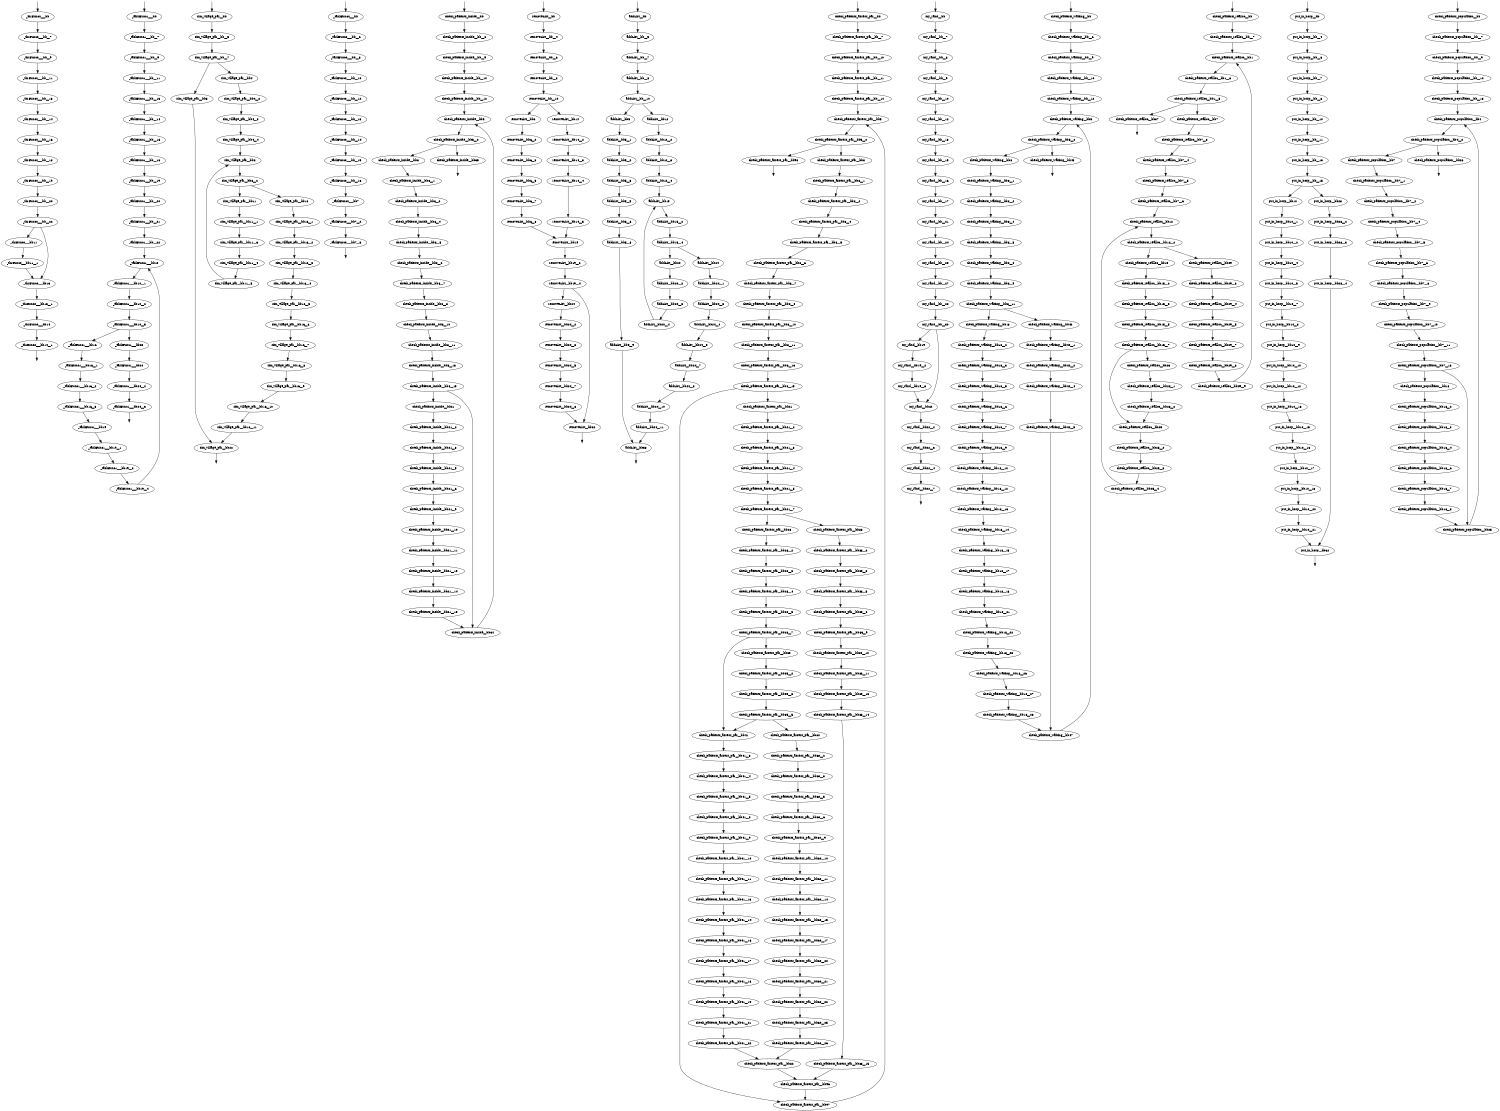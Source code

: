 digraph CFG {
size="10,8"
rankdir="TB"
orientation="portrait"
fontsize=10;
   subgraph "_thrFunc0_" {
   "_thrFunc0_0"[label="_thrFunc0___bb",fontsize=10,width=0.01]
   "_thrFunc0_1"[label="_thrFunc0___bb__7",fontsize=10,width=0.01]
   "_thrFunc0_2"[label="_thrFunc0___bb__9",fontsize=10,width=0.01]
   "_thrFunc0_3"[label="_thrFunc0___bb__11",fontsize=10,width=0.01]
   "_thrFunc0_4"[label="_thrFunc0___bb__13",fontsize=10,width=0.01]
   "_thrFunc0_5"[label="_thrFunc0___bb__14",fontsize=10,width=0.01]
   "_thrFunc0_6"[label="_thrFunc0___bb__16",fontsize=10,width=0.01]
   "_thrFunc0_7"[label="_thrFunc0___bb__18",fontsize=10,width=0.01]
   "_thrFunc0_8"[label="_thrFunc0___bb__19",fontsize=10,width=0.01]
   "_thrFunc0_9"[label="_thrFunc0___bb__20",fontsize=10,width=0.01]
   "_thrFunc0_10"[label="_thrFunc0___bb__22",fontsize=10,width=0.01]
   "_thrFunc0_11"[label="_thrFunc0___bb11",fontsize=10,width=0.01]
   "_thrFunc0_12"[label="_thrFunc0___bb11__1",fontsize=10,width=0.01]
   "_thrFunc0_13"[label="_thrFunc0___bb13",fontsize=10,width=0.01]
   "_thrFunc0_14"[label="_thrFunc0___bb13__1",fontsize=10,width=0.01]
   "_thrFunc0_15"[label="_thrFunc0___bb14",fontsize=10,width=0.01]
   "_thrFunc0_16"[label="_thrFunc0___bb14__1",fontsize=10,width=0.01]
   "_thrFunc0_0" -> "_thrFunc0_1"
   "_thrFunc0_1" -> "_thrFunc0_2"
   "_thrFunc0_2" -> "_thrFunc0_3"
   "_thrFunc0_3" -> "_thrFunc0_4"
   "_thrFunc0_4" -> "_thrFunc0_5"
   "_thrFunc0_5" -> "_thrFunc0_6"
   "_thrFunc0_6" -> "_thrFunc0_7"
   "_thrFunc0_7" -> "_thrFunc0_8"
   "_thrFunc0_8" -> "_thrFunc0_9"
   "_thrFunc0_9" -> "_thrFunc0_10"
   "_thrFunc0_10" -> "_thrFunc0_11"
   "_thrFunc0_10" -> "_thrFunc0_13"
   "_thrFunc0_11" -> "_thrFunc0_12"
   "_thrFunc0_12" -> "_thrFunc0_13"
   "_thrFunc0_13" -> "_thrFunc0_14"
   "_thrFunc0_14" -> "_thrFunc0_15"
   "_thrFunc0_15" -> "_thrFunc0_16"
   "_thrFunc0__entry" [label="",color="white",height="0.01",fontsize=10,width=0.01]
   "_thrFunc0__entry" -> "_thrFunc0_0"
   "_thrFunc0__exit" [label="",color="white",fontsize=10,width=0.01]
   "_thrFunc0_16" -> "_thrFunc0__exit"
}
   subgraph "_taskFunc1_" {
   "_taskFunc1_0"[label="_taskFunc1___bb",fontsize=10,width=0.01]
   "_taskFunc1_1"[label="_taskFunc1___bb__7",fontsize=10,width=0.01]
   "_taskFunc1_2"[label="_taskFunc1___bb__9",fontsize=10,width=0.01]
   "_taskFunc1_3"[label="_taskFunc1___bb__11",fontsize=10,width=0.01]
   "_taskFunc1_4"[label="_taskFunc1___bb__13",fontsize=10,width=0.01]
   "_taskFunc1_5"[label="_taskFunc1___bb__14",fontsize=10,width=0.01]
   "_taskFunc1_6"[label="_taskFunc1___bb__16",fontsize=10,width=0.01]
   "_taskFunc1_7"[label="_taskFunc1___bb__18",fontsize=10,width=0.01]
   "_taskFunc1_8"[label="_taskFunc1___bb__19",fontsize=10,width=0.01]
   "_taskFunc1_9"[label="_taskFunc1___bb__20",fontsize=10,width=0.01]
   "_taskFunc1_10"[label="_taskFunc1___bb__21",fontsize=10,width=0.01]
   "_taskFunc1_11"[label="_taskFunc1___bb__22",fontsize=10,width=0.01]
   "_taskFunc1_12"[label="_taskFunc1___bb10",fontsize=10,width=0.01]
   "_taskFunc1_13"[label="_taskFunc1___bb10__1",fontsize=10,width=0.01]
   "_taskFunc1_14"[label="_taskFunc1___bb10__2",fontsize=10,width=0.01]
   "_taskFunc1_15"[label="_taskFunc1___bb10__5",fontsize=10,width=0.01]
   "_taskFunc1_16"[label="_taskFunc1___bb16",fontsize=10,width=0.01]
   "_taskFunc1_17"[label="_taskFunc1___bb16__1",fontsize=10,width=0.01]
   "_taskFunc1_18"[label="_taskFunc1___bb16__2",fontsize=10,width=0.01]
   "_taskFunc1_19"[label="_taskFunc1___bb16__3",fontsize=10,width=0.01]
   "_taskFunc1_20"[label="_taskFunc1___bb19",fontsize=10,width=0.01]
   "_taskFunc1_21"[label="_taskFunc1___bb19__1",fontsize=10,width=0.01]
   "_taskFunc1_22"[label="_taskFunc1___bb19__3",fontsize=10,width=0.01]
   "_taskFunc1_23"[label="_taskFunc1___bb19__4",fontsize=10,width=0.01]
   "_taskFunc1_24"[label="_taskFunc1___bb23",fontsize=10,width=0.01]
   "_taskFunc1_25"[label="_taskFunc1___bb24",fontsize=10,width=0.01]
   "_taskFunc1_26"[label="_taskFunc1___bb24__2",fontsize=10,width=0.01]
   "_taskFunc1_27"[label="_taskFunc1___bb24__3",fontsize=10,width=0.01]
   "_taskFunc1_0" -> "_taskFunc1_1"
   "_taskFunc1_1" -> "_taskFunc1_2"
   "_taskFunc1_2" -> "_taskFunc1_3"
   "_taskFunc1_3" -> "_taskFunc1_4"
   "_taskFunc1_4" -> "_taskFunc1_5"
   "_taskFunc1_5" -> "_taskFunc1_6"
   "_taskFunc1_6" -> "_taskFunc1_7"
   "_taskFunc1_7" -> "_taskFunc1_8"
   "_taskFunc1_8" -> "_taskFunc1_9"
   "_taskFunc1_9" -> "_taskFunc1_10"
   "_taskFunc1_10" -> "_taskFunc1_11"
   "_taskFunc1_11" -> "_taskFunc1_12"
   "_taskFunc1_12" -> "_taskFunc1_13"
   "_taskFunc1_13" -> "_taskFunc1_14"
   "_taskFunc1_14" -> "_taskFunc1_15"
   "_taskFunc1_15" -> "_taskFunc1_16"
   "_taskFunc1_15" -> "_taskFunc1_24"
   "_taskFunc1_16" -> "_taskFunc1_17"
   "_taskFunc1_17" -> "_taskFunc1_18"
   "_taskFunc1_18" -> "_taskFunc1_19"
   "_taskFunc1_19" -> "_taskFunc1_20"
   "_taskFunc1_20" -> "_taskFunc1_21"
   "_taskFunc1_21" -> "_taskFunc1_22"
   "_taskFunc1_22" -> "_taskFunc1_23"
   "_taskFunc1_23" -> "_taskFunc1_12"
   "_taskFunc1_24" -> "_taskFunc1_25"
   "_taskFunc1_25" -> "_taskFunc1_26"
   "_taskFunc1_26" -> "_taskFunc1_27"
   "_taskFunc1__entry" [label="",color="white",height="0.01",fontsize=10,width=0.01]
   "_taskFunc1__entry" -> "_taskFunc1_0"
   "_taskFunc1__exit" [label="",color="white",fontsize=10,width=0.01]
   "_taskFunc1_27" -> "_taskFunc1__exit"
}
   subgraph "sim_village_par" {
   "sim_village_par0"[label="sim_village_par__bb",fontsize=10,width=0.01]
   "sim_village_par1"[label="sim_village_par__bb__5",fontsize=10,width=0.01]
   "sim_village_par2"[label="sim_village_par__bb__7",fontsize=10,width=0.01]
   "sim_village_par3"[label="sim_village_par__bb3",fontsize=10,width=0.01]
   "sim_village_par4"[label="sim_village_par__bb4",fontsize=10,width=0.01]
   "sim_village_par5"[label="sim_village_par__bb4__2",fontsize=10,width=0.01]
   "sim_village_par6"[label="sim_village_par__bb4__3",fontsize=10,width=0.01]
   "sim_village_par7"[label="sim_village_par__bb4__4",fontsize=10,width=0.01]
   "sim_village_par8"[label="sim_village_par__bb8",fontsize=10,width=0.01]
   "sim_village_par9"[label="sim_village_par__bb8__2",fontsize=10,width=0.01]
   "sim_village_par10"[label="sim_village_par__bb11",fontsize=10,width=0.01]
   "sim_village_par11"[label="sim_village_par__bb11__1",fontsize=10,width=0.01]
   "sim_village_par12"[label="sim_village_par__bb11__3",fontsize=10,width=0.01]
   "sim_village_par13"[label="sim_village_par__bb11__4",fontsize=10,width=0.01]
   "sim_village_par14"[label="sim_village_par__bb11__5",fontsize=10,width=0.01]
   "sim_village_par15"[label="sim_village_par__bb16",fontsize=10,width=0.01]
   "sim_village_par16"[label="sim_village_par__bb16__1",fontsize=10,width=0.01]
   "sim_village_par17"[label="sim_village_par__bb16__2",fontsize=10,width=0.01]
   "sim_village_par18"[label="sim_village_par__bb16__3",fontsize=10,width=0.01]
   "sim_village_par19"[label="sim_village_par__bb16__4",fontsize=10,width=0.01]
   "sim_village_par20"[label="sim_village_par__bb16__5",fontsize=10,width=0.01]
   "sim_village_par21"[label="sim_village_par__bb16__6",fontsize=10,width=0.01]
   "sim_village_par22"[label="sim_village_par__bb16__7",fontsize=10,width=0.01]
   "sim_village_par23"[label="sim_village_par__bb16__8",fontsize=10,width=0.01]
   "sim_village_par24"[label="sim_village_par__bb16__9",fontsize=10,width=0.01]
   "sim_village_par25"[label="sim_village_par__bb16__10",fontsize=10,width=0.01]
   "sim_village_par26"[label="sim_village_par__bb16__11",fontsize=10,width=0.01]
   "sim_village_par27"[label="sim_village_par__bb22",fontsize=10,width=0.01]
   "sim_village_par0" -> "sim_village_par1"
   "sim_village_par1" -> "sim_village_par2"
   "sim_village_par2" -> "sim_village_par3"
   "sim_village_par2" -> "sim_village_par4"
   "sim_village_par3" -> "sim_village_par27"
   "sim_village_par4" -> "sim_village_par5"
   "sim_village_par5" -> "sim_village_par6"
   "sim_village_par6" -> "sim_village_par7"
   "sim_village_par7" -> "sim_village_par8"
   "sim_village_par8" -> "sim_village_par9"
   "sim_village_par9" -> "sim_village_par10"
   "sim_village_par9" -> "sim_village_par15"
   "sim_village_par10" -> "sim_village_par11"
   "sim_village_par11" -> "sim_village_par12"
   "sim_village_par12" -> "sim_village_par13"
   "sim_village_par13" -> "sim_village_par14"
   "sim_village_par14" -> "sim_village_par8"
   "sim_village_par15" -> "sim_village_par16"
   "sim_village_par16" -> "sim_village_par17"
   "sim_village_par17" -> "sim_village_par18"
   "sim_village_par18" -> "sim_village_par19"
   "sim_village_par19" -> "sim_village_par20"
   "sim_village_par20" -> "sim_village_par21"
   "sim_village_par21" -> "sim_village_par22"
   "sim_village_par22" -> "sim_village_par23"
   "sim_village_par23" -> "sim_village_par24"
   "sim_village_par24" -> "sim_village_par25"
   "sim_village_par25" -> "sim_village_par26"
   "sim_village_par26" -> "sim_village_par27"
   "sim_village_par_entry" [label="",color="white",height="0.01",fontsize=10,width=0.01]
   "sim_village_par_entry" -> "sim_village_par0"
   "sim_village_par_exit" [label="",color="white",fontsize=10,width=0.01]
   "sim_village_par27" -> "sim_village_par_exit"
}
   subgraph "_taskFunc0_" {
   "_taskFunc0_0"[label="_taskFunc0___bb",fontsize=10,width=0.01]
   "_taskFunc0_1"[label="_taskFunc0___bb__6",fontsize=10,width=0.01]
   "_taskFunc0_2"[label="_taskFunc0___bb__8",fontsize=10,width=0.01]
   "_taskFunc0_3"[label="_taskFunc0___bb__10",fontsize=10,width=0.01]
   "_taskFunc0_4"[label="_taskFunc0___bb__12",fontsize=10,width=0.01]
   "_taskFunc0_5"[label="_taskFunc0___bb__13",fontsize=10,width=0.01]
   "_taskFunc0_6"[label="_taskFunc0___bb__14",fontsize=10,width=0.01]
   "_taskFunc0_7"[label="_taskFunc0___bb__15",fontsize=10,width=0.01]
   "_taskFunc0_8"[label="_taskFunc0___bb__16",fontsize=10,width=0.01]
   "_taskFunc0_9"[label="_taskFunc0___bb7",fontsize=10,width=0.01]
   "_taskFunc0_10"[label="_taskFunc0___bb7__2",fontsize=10,width=0.01]
   "_taskFunc0_11"[label="_taskFunc0___bb7__3",fontsize=10,width=0.01]
   "_taskFunc0_0" -> "_taskFunc0_1"
   "_taskFunc0_1" -> "_taskFunc0_2"
   "_taskFunc0_2" -> "_taskFunc0_3"
   "_taskFunc0_3" -> "_taskFunc0_4"
   "_taskFunc0_4" -> "_taskFunc0_5"
   "_taskFunc0_5" -> "_taskFunc0_6"
   "_taskFunc0_6" -> "_taskFunc0_7"
   "_taskFunc0_7" -> "_taskFunc0_8"
   "_taskFunc0_8" -> "_taskFunc0_9"
   "_taskFunc0_9" -> "_taskFunc0_10"
   "_taskFunc0_10" -> "_taskFunc0_11"
   "_taskFunc0__entry" [label="",color="white",height="0.01",fontsize=10,width=0.01]
   "_taskFunc0__entry" -> "_taskFunc0_0"
   "_taskFunc0__exit" [label="",color="white",fontsize=10,width=0.01]
   "_taskFunc0_11" -> "_taskFunc0__exit"
}
   
   subgraph "check_patients_inside" {
   "check_patients_inside0"[label="check_patients_inside__bb",fontsize=10,width=0.01]
   "check_patients_inside1"[label="check_patients_inside__bb__6",fontsize=10,width=0.01]
   "check_patients_inside2"[label="check_patients_inside__bb__9",fontsize=10,width=0.01]
   "check_patients_inside3"[label="check_patients_inside__bb__10",fontsize=10,width=0.01]
   "check_patients_inside4"[label="check_patients_inside__bb__12",fontsize=10,width=0.01]
   "check_patients_inside5"[label="check_patients_inside__bb5",fontsize=10,width=0.01]
   "check_patients_inside6"[label="check_patients_inside__bb5__2",fontsize=10,width=0.01]
   "check_patients_inside7"[label="check_patients_inside__bb8",fontsize=10,width=0.01]
   "check_patients_inside8"[label="check_patients_inside__bb8__1",fontsize=10,width=0.01]
   "check_patients_inside9"[label="check_patients_inside__bb8__2",fontsize=10,width=0.01]
   "check_patients_inside10"[label="check_patients_inside__bb8__4",fontsize=10,width=0.01]
   "check_patients_inside11"[label="check_patients_inside__bb8__5",fontsize=10,width=0.01]
   "check_patients_inside12"[label="check_patients_inside__bb8__6",fontsize=10,width=0.01]
   "check_patients_inside13"[label="check_patients_inside__bb8__7",fontsize=10,width=0.01]
   "check_patients_inside14"[label="check_patients_inside__bb8__8",fontsize=10,width=0.01]
   "check_patients_inside15"[label="check_patients_inside__bb8__10",fontsize=10,width=0.01]
   "check_patients_inside16"[label="check_patients_inside__bb8__11",fontsize=10,width=0.01]
   "check_patients_inside17"[label="check_patients_inside__bb8__13",fontsize=10,width=0.01]
   "check_patients_inside18"[label="check_patients_inside__bb8__15",fontsize=10,width=0.01]
   "check_patients_inside19"[label="check_patients_inside__bb21",fontsize=10,width=0.01]
   "check_patients_inside20"[label="check_patients_inside__bb21__2",fontsize=10,width=0.01]
   "check_patients_inside21"[label="check_patients_inside__bb21__3",fontsize=10,width=0.01]
   "check_patients_inside22"[label="check_patients_inside__bb21__5",fontsize=10,width=0.01]
   "check_patients_inside23"[label="check_patients_inside__bb21__6",fontsize=10,width=0.01]
   "check_patients_inside24"[label="check_patients_inside__bb21__9",fontsize=10,width=0.01]
   "check_patients_inside25"[label="check_patients_inside__bb21__10",fontsize=10,width=0.01]
   "check_patients_inside26"[label="check_patients_inside__bb21__11",fontsize=10,width=0.01]
   "check_patients_inside27"[label="check_patients_inside__bb21__13",fontsize=10,width=0.01]
   "check_patients_inside28"[label="check_patients_inside__bb21__14",fontsize=10,width=0.01]
   "check_patients_inside29"[label="check_patients_inside__bb21__15",fontsize=10,width=0.01]
   "check_patients_inside30"[label="check_patients_inside__bb34",fontsize=10,width=0.01]
   "check_patients_inside31"[label="check_patients_inside__bb35",fontsize=10,width=0.01]
   "check_patients_inside0" -> "check_patients_inside1"
   "check_patients_inside1" -> "check_patients_inside2"
   "check_patients_inside2" -> "check_patients_inside3"
   "check_patients_inside3" -> "check_patients_inside4"
   "check_patients_inside4" -> "check_patients_inside5"
   "check_patients_inside5" -> "check_patients_inside6"
   "check_patients_inside6" -> "check_patients_inside7"
   "check_patients_inside6" -> "check_patients_inside31"
   "check_patients_inside7" -> "check_patients_inside8"
   "check_patients_inside8" -> "check_patients_inside9"
   "check_patients_inside9" -> "check_patients_inside10"
   "check_patients_inside10" -> "check_patients_inside11"
   "check_patients_inside11" -> "check_patients_inside12"
   "check_patients_inside12" -> "check_patients_inside13"
   "check_patients_inside13" -> "check_patients_inside14"
   "check_patients_inside14" -> "check_patients_inside15"
   "check_patients_inside15" -> "check_patients_inside16"
   "check_patients_inside16" -> "check_patients_inside17"
   "check_patients_inside17" -> "check_patients_inside18"
   "check_patients_inside18" -> "check_patients_inside19"
   "check_patients_inside18" -> "check_patients_inside30"
   "check_patients_inside19" -> "check_patients_inside20"
   "check_patients_inside20" -> "check_patients_inside21"
   "check_patients_inside21" -> "check_patients_inside22"
   "check_patients_inside22" -> "check_patients_inside23"
   "check_patients_inside23" -> "check_patients_inside24"
   "check_patients_inside24" -> "check_patients_inside25"
   "check_patients_inside25" -> "check_patients_inside26"
   "check_patients_inside26" -> "check_patients_inside27"
   "check_patients_inside27" -> "check_patients_inside28"
   "check_patients_inside28" -> "check_patients_inside29"
   "check_patients_inside29" -> "check_patients_inside30"
   "check_patients_inside30" -> "check_patients_inside5"
   "check_patients_inside_entry" [label="",color="white",height="0.01",fontsize=10,width=0.01]
   "check_patients_inside_entry" -> "check_patients_inside0"
   "check_patients_inside_exit" [label="",color="white",fontsize=10,width=0.01]
   "check_patients_inside31" -> "check_patients_inside_exit"
}
   subgraph "removeList" {
   "removeList0"[label="removeList__bb",fontsize=10,width=0.01]
   "removeList1"[label="removeList__bb__4",fontsize=10,width=0.01]
   "removeList2"[label="removeList__bb__6",fontsize=10,width=0.01]
   "removeList3"[label="removeList__bb__8",fontsize=10,width=0.01]
   "removeList4"[label="removeList__bb__10",fontsize=10,width=0.01]
   "removeList5"[label="removeList__bb6",fontsize=10,width=0.01]
   "removeList6"[label="removeList__bb6__2",fontsize=10,width=0.01]
   "removeList7"[label="removeList__bb6__3",fontsize=10,width=0.01]
   "removeList8"[label="removeList__bb6__5",fontsize=10,width=0.01]
   "removeList9"[label="removeList__bb6__7",fontsize=10,width=0.01]
   "removeList10"[label="removeList__bb6__8",fontsize=10,width=0.01]
   "removeList11"[label="removeList__bb14",fontsize=10,width=0.01]
   "removeList12"[label="removeList__bb14__2",fontsize=10,width=0.01]
   "removeList13"[label="removeList__bb14__3",fontsize=10,width=0.01]
   "removeList14"[label="removeList__bb14__4",fontsize=10,width=0.01]
   "removeList15"[label="removeList__bb14__5",fontsize=10,width=0.01]
   "removeList16"[label="removeList__bb19",fontsize=10,width=0.01]
   "removeList17"[label="removeList__bb19__2",fontsize=10,width=0.01]
   "removeList18"[label="removeList__bb19__4",fontsize=10,width=0.01]
   "removeList19"[label="removeList__bb24",fontsize=10,width=0.01]
   "removeList20"[label="removeList__bb24__2",fontsize=10,width=0.01]
   "removeList21"[label="removeList__bb24__3",fontsize=10,width=0.01]
   "removeList22"[label="removeList__bb24__5",fontsize=10,width=0.01]
   "removeList23"[label="removeList__bb24__7",fontsize=10,width=0.01]
   "removeList24"[label="removeList__bb24__8",fontsize=10,width=0.01]
   "removeList25"[label="removeList__bb32",fontsize=10,width=0.01]
   "removeList0" -> "removeList1"
   "removeList1" -> "removeList2"
   "removeList2" -> "removeList3"
   "removeList3" -> "removeList4"
   "removeList4" -> "removeList5"
   "removeList4" -> "removeList11"
   "removeList5" -> "removeList6"
   "removeList6" -> "removeList7"
   "removeList7" -> "removeList8"
   "removeList8" -> "removeList9"
   "removeList9" -> "removeList10"
   "removeList10" -> "removeList16"
   "removeList11" -> "removeList12"
   "removeList12" -> "removeList13"
   "removeList13" -> "removeList14"
   "removeList14" -> "removeList15"
   "removeList15" -> "removeList16"
   "removeList16" -> "removeList17"
   "removeList17" -> "removeList18"
   "removeList18" -> "removeList19"
   "removeList18" -> "removeList25"
   "removeList19" -> "removeList20"
   "removeList20" -> "removeList21"
   "removeList21" -> "removeList22"
   "removeList22" -> "removeList23"
   "removeList23" -> "removeList24"
   "removeList24" -> "removeList25"
   "removeList_entry" [label="",color="white",height="0.01",fontsize=10,width=0.01]
   "removeList_entry" -> "removeList0"
   "removeList_exit" [label="",color="white",fontsize=10,width=0.01]
   "removeList25" -> "removeList_exit"
}
   subgraph "addList" {
   "addList0"[label="addList__bb",fontsize=10,width=0.01]
   "addList1"[label="addList__bb__5",fontsize=10,width=0.01]
   "addList2"[label="addList__bb__7",fontsize=10,width=0.01]
   "addList3"[label="addList__bb__8",fontsize=10,width=0.01]
   "addList4"[label="addList__bb__10",fontsize=10,width=0.01]
   "addList5"[label="addList__bb5",fontsize=10,width=0.01]
   "addList6"[label="addList__bb5__1",fontsize=10,width=0.01]
   "addList7"[label="addList__bb5__2",fontsize=10,width=0.01]
   "addList8"[label="addList__bb5__3",fontsize=10,width=0.01]
   "addList9"[label="addList__bb5__5",fontsize=10,width=0.01]
   "addList10"[label="addList__bb5__6",fontsize=10,width=0.01]
   "addList11"[label="addList__bb5__8",fontsize=10,width=0.01]
   "addList12"[label="addList__bb5__9",fontsize=10,width=0.01]
   "addList13"[label="addList__bb12",fontsize=10,width=0.01]
   "addList14"[label="addList__bb12__2",fontsize=10,width=0.01]
   "addList15"[label="addList__bb12__3",fontsize=10,width=0.01]
   "addList16"[label="addList__bb12__4",fontsize=10,width=0.01]
   "addList17"[label="addList__bb15",fontsize=10,width=0.01]
   "addList18"[label="addList__bb15__2",fontsize=10,width=0.01]
   "addList19"[label="addList__bb15__4",fontsize=10,width=0.01]
   "addList20"[label="addList__bb20",fontsize=10,width=0.01]
   "addList21"[label="addList__bb20__2",fontsize=10,width=0.01]
   "addList22"[label="addList__bb20__3",fontsize=10,width=0.01]
   "addList23"[label="addList__bb20__4",fontsize=10,width=0.01]
   "addList24"[label="addList__bb24",fontsize=10,width=0.01]
   "addList25"[label="addList__bb24__1",fontsize=10,width=0.01]
   "addList26"[label="addList__bb24__3",fontsize=10,width=0.01]
   "addList27"[label="addList__bb24__4",fontsize=10,width=0.01]
   "addList28"[label="addList__bb24__5",fontsize=10,width=0.01]
   "addList29"[label="addList__bb24__7",fontsize=10,width=0.01]
   "addList30"[label="addList__bb24__8",fontsize=10,width=0.01]
   "addList31"[label="addList__bb24__10",fontsize=10,width=0.01]
   "addList32"[label="addList__bb24__11",fontsize=10,width=0.01]
   "addList33"[label="addList__bb33",fontsize=10,width=0.01]
   "addList0" -> "addList1"
   "addList1" -> "addList2"
   "addList2" -> "addList3"
   "addList3" -> "addList4"
   "addList4" -> "addList5"
   "addList4" -> "addList13"
   "addList5" -> "addList6"
   "addList6" -> "addList7"
   "addList7" -> "addList8"
   "addList8" -> "addList9"
   "addList9" -> "addList10"
   "addList10" -> "addList11"
   "addList11" -> "addList12"
   "addList12" -> "addList33"
   "addList13" -> "addList14"
   "addList14" -> "addList15"
   "addList15" -> "addList16"
   "addList16" -> "addList17"
   "addList17" -> "addList18"
   "addList18" -> "addList19"
   "addList19" -> "addList20"
   "addList19" -> "addList24"
   "addList20" -> "addList21"
   "addList21" -> "addList22"
   "addList22" -> "addList23"
   "addList23" -> "addList17"
   "addList24" -> "addList25"
   "addList25" -> "addList26"
   "addList26" -> "addList27"
   "addList27" -> "addList28"
   "addList28" -> "addList29"
   "addList29" -> "addList30"
   "addList30" -> "addList31"
   "addList31" -> "addList32"
   "addList32" -> "addList33"
   "addList_entry" [label="",color="white",height="0.01",fontsize=10,width=0.01]
   "addList_entry" -> "addList0"
   "addList_exit" [label="",color="white",fontsize=10,width=0.01]
   "addList33" -> "addList_exit"
}
   subgraph "check_patients_assess_par" {
   "check_patients_assess_par0"[label="check_patients_assess_par__bb",fontsize=10,width=0.01]
   "check_patients_assess_par1"[label="check_patients_assess_par__bb__7",fontsize=10,width=0.01]
   "check_patients_assess_par2"[label="check_patients_assess_par__bb__10",fontsize=10,width=0.01]
   "check_patients_assess_par3"[label="check_patients_assess_par__bb__11",fontsize=10,width=0.01]
   "check_patients_assess_par4"[label="check_patients_assess_par__bb__14",fontsize=10,width=0.01]
   "check_patients_assess_par5"[label="check_patients_assess_par__bb5",fontsize=10,width=0.01]
   "check_patients_assess_par6"[label="check_patients_assess_par__bb5__2",fontsize=10,width=0.01]
   "check_patients_assess_par7"[label="check_patients_assess_par__bb8",fontsize=10,width=0.01]
   "check_patients_assess_par8"[label="check_patients_assess_par__bb8__1",fontsize=10,width=0.01]
   "check_patients_assess_par9"[label="check_patients_assess_par__bb8__2",fontsize=10,width=0.01]
   "check_patients_assess_par10"[label="check_patients_assess_par__bb8__4",fontsize=10,width=0.01]
   "check_patients_assess_par11"[label="check_patients_assess_par__bb8__5",fontsize=10,width=0.01]
   "check_patients_assess_par12"[label="check_patients_assess_par__bb8__6",fontsize=10,width=0.01]
   "check_patients_assess_par13"[label="check_patients_assess_par__bb8__7",fontsize=10,width=0.01]
   "check_patients_assess_par14"[label="check_patients_assess_par__bb8__8",fontsize=10,width=0.01]
   "check_patients_assess_par15"[label="check_patients_assess_par__bb8__10",fontsize=10,width=0.01]
   "check_patients_assess_par16"[label="check_patients_assess_par__bb8__11",fontsize=10,width=0.01]
   "check_patients_assess_par17"[label="check_patients_assess_par__bb8__13",fontsize=10,width=0.01]
   "check_patients_assess_par18"[label="check_patients_assess_par__bb8__15",fontsize=10,width=0.01]
   "check_patients_assess_par19"[label="check_patients_assess_par__bb21",fontsize=10,width=0.01]
   "check_patients_assess_par20"[label="check_patients_assess_par__bb21__2",fontsize=10,width=0.01]
   "check_patients_assess_par21"[label="check_patients_assess_par__bb21__3",fontsize=10,width=0.01]
   "check_patients_assess_par22"[label="check_patients_assess_par__bb21__4",fontsize=10,width=0.01]
   "check_patients_assess_par23"[label="check_patients_assess_par__bb21__5",fontsize=10,width=0.01]
   "check_patients_assess_par24"[label="check_patients_assess_par__bb21__7",fontsize=10,width=0.01]
   "check_patients_assess_par25"[label="check_patients_assess_par__bb28",fontsize=10,width=0.01]
   "check_patients_assess_par26"[label="check_patients_assess_par__bb28__2",fontsize=10,width=0.01]
   "check_patients_assess_par27"[label="check_patients_assess_par__bb28__3",fontsize=10,width=0.01]
   "check_patients_assess_par28"[label="check_patients_assess_par__bb28__4",fontsize=10,width=0.01]
   "check_patients_assess_par29"[label="check_patients_assess_par__bb28__5",fontsize=10,width=0.01]
   "check_patients_assess_par30"[label="check_patients_assess_par__bb28__7",fontsize=10,width=0.01]
   "check_patients_assess_par31"[label="check_patients_assess_par__bb35",fontsize=10,width=0.01]
   "check_patients_assess_par32"[label="check_patients_assess_par__bb35__2",fontsize=10,width=0.01]
   "check_patients_assess_par33"[label="check_patients_assess_par__bb35__3",fontsize=10,width=0.01]
   "check_patients_assess_par34"[label="check_patients_assess_par__bb35__5",fontsize=10,width=0.01]
   "check_patients_assess_par35"[label="check_patients_assess_par__bb41",fontsize=10,width=0.01]
   "check_patients_assess_par36"[label="check_patients_assess_par__bb41__3",fontsize=10,width=0.01]
   "check_patients_assess_par37"[label="check_patients_assess_par__bb41__4",fontsize=10,width=0.01]
   "check_patients_assess_par38"[label="check_patients_assess_par__bb41__5",fontsize=10,width=0.01]
   "check_patients_assess_par39"[label="check_patients_assess_par__bb41__8",fontsize=10,width=0.01]
   "check_patients_assess_par40"[label="check_patients_assess_par__bb41__9",fontsize=10,width=0.01]
   "check_patients_assess_par41"[label="check_patients_assess_par__bb41__10",fontsize=10,width=0.01]
   "check_patients_assess_par42"[label="check_patients_assess_par__bb41__11",fontsize=10,width=0.01]
   "check_patients_assess_par43"[label="check_patients_assess_par__bb41__13",fontsize=10,width=0.01]
   "check_patients_assess_par44"[label="check_patients_assess_par__bb41__14",fontsize=10,width=0.01]
   "check_patients_assess_par45"[label="check_patients_assess_par__bb41__16",fontsize=10,width=0.01]
   "check_patients_assess_par46"[label="check_patients_assess_par__bb41__17",fontsize=10,width=0.01]
   "check_patients_assess_par47"[label="check_patients_assess_par__bb41__18",fontsize=10,width=0.01]
   "check_patients_assess_par48"[label="check_patients_assess_par__bb41__19",fontsize=10,width=0.01]
   "check_patients_assess_par49"[label="check_patients_assess_par__bb41__21",fontsize=10,width=0.01]
   "check_patients_assess_par50"[label="check_patients_assess_par__bb41__22",fontsize=10,width=0.01]
   "check_patients_assess_par51"[label="check_patients_assess_par__bb60",fontsize=10,width=0.01]
   "check_patients_assess_par52"[label="check_patients_assess_par__bb60__2",fontsize=10,width=0.01]
   "check_patients_assess_par53"[label="check_patients_assess_par__bb60__3",fontsize=10,width=0.01]
   "check_patients_assess_par54"[label="check_patients_assess_par__bb60__5",fontsize=10,width=0.01]
   "check_patients_assess_par55"[label="check_patients_assess_par__bb60__6",fontsize=10,width=0.01]
   "check_patients_assess_par56"[label="check_patients_assess_par__bb60__9",fontsize=10,width=0.01]
   "check_patients_assess_par57"[label="check_patients_assess_par__bb60__10",fontsize=10,width=0.01]
   "check_patients_assess_par58"[label="check_patients_assess_par__bb60__11",fontsize=10,width=0.01]
   "check_patients_assess_par59"[label="check_patients_assess_par__bb60__14",fontsize=10,width=0.01]
   "check_patients_assess_par60"[label="check_patients_assess_par__bb60__15",fontsize=10,width=0.01]
   "check_patients_assess_par61"[label="check_patients_assess_par__bb60__17",fontsize=10,width=0.01]
   "check_patients_assess_par62"[label="check_patients_assess_par__bb60__20",fontsize=10,width=0.01]
   "check_patients_assess_par63"[label="check_patients_assess_par__bb60__21",fontsize=10,width=0.01]
   "check_patients_assess_par64"[label="check_patients_assess_par__bb60__22",fontsize=10,width=0.01]
   "check_patients_assess_par65"[label="check_patients_assess_par__bb60__25",fontsize=10,width=0.01]
   "check_patients_assess_par66"[label="check_patients_assess_par__bb60__26",fontsize=10,width=0.01]
   "check_patients_assess_par67"[label="check_patients_assess_par__bb82",fontsize=10,width=0.01]
   "check_patients_assess_par68"[label="check_patients_assess_par__bb83",fontsize=10,width=0.01]
   "check_patients_assess_par69"[label="check_patients_assess_par__bb83__2",fontsize=10,width=0.01]
   "check_patients_assess_par70"[label="check_patients_assess_par__bb83__3",fontsize=10,width=0.01]
   "check_patients_assess_par71"[label="check_patients_assess_par__bb83__5",fontsize=10,width=0.01]
   "check_patients_assess_par72"[label="check_patients_assess_par__bb83__6",fontsize=10,width=0.01]
   "check_patients_assess_par73"[label="check_patients_assess_par__bb83__9",fontsize=10,width=0.01]
   "check_patients_assess_par74"[label="check_patients_assess_par__bb83__10",fontsize=10,width=0.01]
   "check_patients_assess_par75"[label="check_patients_assess_par__bb83__11",fontsize=10,width=0.01]
   "check_patients_assess_par76"[label="check_patients_assess_par__bb83__13",fontsize=10,width=0.01]
   "check_patients_assess_par77"[label="check_patients_assess_par__bb83__14",fontsize=10,width=0.01]
   "check_patients_assess_par78"[label="check_patients_assess_par__bb83__15",fontsize=10,width=0.01]
   "check_patients_assess_par79"[label="check_patients_assess_par__bb96",fontsize=10,width=0.01]
   "check_patients_assess_par80"[label="check_patients_assess_par__bb97",fontsize=10,width=0.01]
   "check_patients_assess_par81"[label="check_patients_assess_par__bb98",fontsize=10,width=0.01]
   "check_patients_assess_par0" -> "check_patients_assess_par1"
   "check_patients_assess_par1" -> "check_patients_assess_par2"
   "check_patients_assess_par2" -> "check_patients_assess_par3"
   "check_patients_assess_par3" -> "check_patients_assess_par4"
   "check_patients_assess_par4" -> "check_patients_assess_par5"
   "check_patients_assess_par5" -> "check_patients_assess_par6"
   "check_patients_assess_par6" -> "check_patients_assess_par7"
   "check_patients_assess_par6" -> "check_patients_assess_par81"
   "check_patients_assess_par7" -> "check_patients_assess_par8"
   "check_patients_assess_par8" -> "check_patients_assess_par9"
   "check_patients_assess_par9" -> "check_patients_assess_par10"
   "check_patients_assess_par10" -> "check_patients_assess_par11"
   "check_patients_assess_par11" -> "check_patients_assess_par12"
   "check_patients_assess_par12" -> "check_patients_assess_par13"
   "check_patients_assess_par13" -> "check_patients_assess_par14"
   "check_patients_assess_par14" -> "check_patients_assess_par15"
   "check_patients_assess_par15" -> "check_patients_assess_par16"
   "check_patients_assess_par16" -> "check_patients_assess_par17"
   "check_patients_assess_par17" -> "check_patients_assess_par18"
   "check_patients_assess_par18" -> "check_patients_assess_par19"
   "check_patients_assess_par18" -> "check_patients_assess_par80"
   "check_patients_assess_par19" -> "check_patients_assess_par20"
   "check_patients_assess_par20" -> "check_patients_assess_par21"
   "check_patients_assess_par21" -> "check_patients_assess_par22"
   "check_patients_assess_par22" -> "check_patients_assess_par23"
   "check_patients_assess_par23" -> "check_patients_assess_par24"
   "check_patients_assess_par24" -> "check_patients_assess_par25"
   "check_patients_assess_par24" -> "check_patients_assess_par68"
   "check_patients_assess_par25" -> "check_patients_assess_par26"
   "check_patients_assess_par26" -> "check_patients_assess_par27"
   "check_patients_assess_par27" -> "check_patients_assess_par28"
   "check_patients_assess_par28" -> "check_patients_assess_par29"
   "check_patients_assess_par29" -> "check_patients_assess_par30"
   "check_patients_assess_par30" -> "check_patients_assess_par35"
   "check_patients_assess_par30" -> "check_patients_assess_par31"
   "check_patients_assess_par31" -> "check_patients_assess_par32"
   "check_patients_assess_par32" -> "check_patients_assess_par33"
   "check_patients_assess_par33" -> "check_patients_assess_par34"
   "check_patients_assess_par34" -> "check_patients_assess_par35"
   "check_patients_assess_par34" -> "check_patients_assess_par51"
   "check_patients_assess_par35" -> "check_patients_assess_par36"
   "check_patients_assess_par36" -> "check_patients_assess_par37"
   "check_patients_assess_par37" -> "check_patients_assess_par38"
   "check_patients_assess_par38" -> "check_patients_assess_par39"
   "check_patients_assess_par39" -> "check_patients_assess_par40"
   "check_patients_assess_par40" -> "check_patients_assess_par41"
   "check_patients_assess_par41" -> "check_patients_assess_par42"
   "check_patients_assess_par42" -> "check_patients_assess_par43"
   "check_patients_assess_par43" -> "check_patients_assess_par44"
   "check_patients_assess_par44" -> "check_patients_assess_par45"
   "check_patients_assess_par45" -> "check_patients_assess_par46"
   "check_patients_assess_par46" -> "check_patients_assess_par47"
   "check_patients_assess_par47" -> "check_patients_assess_par48"
   "check_patients_assess_par48" -> "check_patients_assess_par49"
   "check_patients_assess_par49" -> "check_patients_assess_par50"
   "check_patients_assess_par50" -> "check_patients_assess_par67"
   "check_patients_assess_par51" -> "check_patients_assess_par52"
   "check_patients_assess_par52" -> "check_patients_assess_par53"
   "check_patients_assess_par53" -> "check_patients_assess_par54"
   "check_patients_assess_par54" -> "check_patients_assess_par55"
   "check_patients_assess_par55" -> "check_patients_assess_par56"
   "check_patients_assess_par56" -> "check_patients_assess_par57"
   "check_patients_assess_par57" -> "check_patients_assess_par58"
   "check_patients_assess_par58" -> "check_patients_assess_par59"
   "check_patients_assess_par59" -> "check_patients_assess_par60"
   "check_patients_assess_par60" -> "check_patients_assess_par61"
   "check_patients_assess_par61" -> "check_patients_assess_par62"
   "check_patients_assess_par62" -> "check_patients_assess_par63"
   "check_patients_assess_par63" -> "check_patients_assess_par64"
   "check_patients_assess_par64" -> "check_patients_assess_par65"
   "check_patients_assess_par65" -> "check_patients_assess_par66"
   "check_patients_assess_par66" -> "check_patients_assess_par67"
   "check_patients_assess_par67" -> "check_patients_assess_par79"
   "check_patients_assess_par68" -> "check_patients_assess_par69"
   "check_patients_assess_par69" -> "check_patients_assess_par70"
   "check_patients_assess_par70" -> "check_patients_assess_par71"
   "check_patients_assess_par71" -> "check_patients_assess_par72"
   "check_patients_assess_par72" -> "check_patients_assess_par73"
   "check_patients_assess_par73" -> "check_patients_assess_par74"
   "check_patients_assess_par74" -> "check_patients_assess_par75"
   "check_patients_assess_par75" -> "check_patients_assess_par76"
   "check_patients_assess_par76" -> "check_patients_assess_par77"
   "check_patients_assess_par77" -> "check_patients_assess_par78"
   "check_patients_assess_par78" -> "check_patients_assess_par79"
   "check_patients_assess_par79" -> "check_patients_assess_par80"
   "check_patients_assess_par80" -> "check_patients_assess_par5"
   "check_patients_assess_par_entry" [label="",color="white",height="0.01",fontsize=10,width=0.01]
   "check_patients_assess_par_entry" -> "check_patients_assess_par0"
   "check_patients_assess_par_exit" [label="",color="white",fontsize=10,width=0.01]
   "check_patients_assess_par81" -> "check_patients_assess_par_exit"
}
   subgraph "my_rand" {
   "my_rand0"[label="my_rand__bb",fontsize=10,width=0.01]
   "my_rand1"[label="my_rand__bb__7",fontsize=10,width=0.01]
   "my_rand2"[label="my_rand__bb__8",fontsize=10,width=0.01]
   "my_rand3"[label="my_rand__bb__9",fontsize=10,width=0.01]
   "my_rand4"[label="my_rand__bb__10",fontsize=10,width=0.01]
   "my_rand5"[label="my_rand__bb__12",fontsize=10,width=0.01]
   "my_rand6"[label="my_rand__bb__13",fontsize=10,width=0.01]
   "my_rand7"[label="my_rand__bb__15",fontsize=10,width=0.01]
   "my_rand8"[label="my_rand__bb__16",fontsize=10,width=0.01]
   "my_rand9"[label="my_rand__bb__17",fontsize=10,width=0.01]
   "my_rand10"[label="my_rand__bb__21",fontsize=10,width=0.01]
   "my_rand11"[label="my_rand__bb__24",fontsize=10,width=0.01]
   "my_rand12"[label="my_rand__bb__25",fontsize=10,width=0.01]
   "my_rand13"[label="my_rand__bb__27",fontsize=10,width=0.01]
   "my_rand14"[label="my_rand__bb__28",fontsize=10,width=0.01]
   "my_rand15"[label="my_rand__bb__30",fontsize=10,width=0.01]
   "my_rand16"[label="my_rand__bb19",fontsize=10,width=0.01]
   "my_rand17"[label="my_rand__bb19__2",fontsize=10,width=0.01]
   "my_rand18"[label="my_rand__bb19__3",fontsize=10,width=0.01]
   "my_rand19"[label="my_rand__bb22",fontsize=10,width=0.01]
   "my_rand20"[label="my_rand__bb22__2",fontsize=10,width=0.01]
   "my_rand21"[label="my_rand__bb22__3",fontsize=10,width=0.01]
   "my_rand22"[label="my_rand__bb22__4",fontsize=10,width=0.01]
   "my_rand23"[label="my_rand__bb22__7",fontsize=10,width=0.01]
   "my_rand0" -> "my_rand1"
   "my_rand1" -> "my_rand2"
   "my_rand2" -> "my_rand3"
   "my_rand3" -> "my_rand4"
   "my_rand4" -> "my_rand5"
   "my_rand5" -> "my_rand6"
   "my_rand6" -> "my_rand7"
   "my_rand7" -> "my_rand8"
   "my_rand8" -> "my_rand9"
   "my_rand9" -> "my_rand10"
   "my_rand10" -> "my_rand11"
   "my_rand11" -> "my_rand12"
   "my_rand12" -> "my_rand13"
   "my_rand13" -> "my_rand14"
   "my_rand14" -> "my_rand15"
   "my_rand15" -> "my_rand16"
   "my_rand15" -> "my_rand19"
   "my_rand16" -> "my_rand17"
   "my_rand17" -> "my_rand18"
   "my_rand18" -> "my_rand19"
   "my_rand19" -> "my_rand20"
   "my_rand20" -> "my_rand21"
   "my_rand21" -> "my_rand22"
   "my_rand22" -> "my_rand23"
   "my_rand_entry" [label="",color="white",height="0.01",fontsize=10,width=0.01]
   "my_rand_entry" -> "my_rand0"
   "my_rand_exit" [label="",color="white",fontsize=10,width=0.01]
   "my_rand23" -> "my_rand_exit"
}
   subgraph "check_patients_waiting" {
   "check_patients_waiting0"[label="check_patients_waiting__bb",fontsize=10,width=0.01]
   "check_patients_waiting1"[label="check_patients_waiting__bb__6",fontsize=10,width=0.01]
   "check_patients_waiting2"[label="check_patients_waiting__bb__9",fontsize=10,width=0.01]
   "check_patients_waiting3"[label="check_patients_waiting__bb__10",fontsize=10,width=0.01]
   "check_patients_waiting4"[label="check_patients_waiting__bb__12",fontsize=10,width=0.01]
   "check_patients_waiting5"[label="check_patients_waiting__bb5",fontsize=10,width=0.01]
   "check_patients_waiting6"[label="check_patients_waiting__bb5__2",fontsize=10,width=0.01]
   "check_patients_waiting7"[label="check_patients_waiting__bb8",fontsize=10,width=0.01]
   "check_patients_waiting8"[label="check_patients_waiting__bb8__1",fontsize=10,width=0.01]
   "check_patients_waiting9"[label="check_patients_waiting__bb8__2",fontsize=10,width=0.01]
   "check_patients_waiting10"[label="check_patients_waiting__bb8__4",fontsize=10,width=0.01]
   "check_patients_waiting11"[label="check_patients_waiting__bb8__5",fontsize=10,width=0.01]
   "check_patients_waiting12"[label="check_patients_waiting__bb8__6",fontsize=10,width=0.01]
   "check_patients_waiting13"[label="check_patients_waiting__bb8__9",fontsize=10,width=0.01]
   "check_patients_waiting14"[label="check_patients_waiting__bb8__11",fontsize=10,width=0.01]
   "check_patients_waiting15"[label="check_patients_waiting__bb18",fontsize=10,width=0.01]
   "check_patients_waiting16"[label="check_patients_waiting__bb18__2",fontsize=10,width=0.01]
   "check_patients_waiting17"[label="check_patients_waiting__bb18__3",fontsize=10,width=0.01]
   "check_patients_waiting18"[label="check_patients_waiting__bb18__5",fontsize=10,width=0.01]
   "check_patients_waiting19"[label="check_patients_waiting__bb18__6",fontsize=10,width=0.01]
   "check_patients_waiting20"[label="check_patients_waiting__bb18__7",fontsize=10,width=0.01]
   "check_patients_waiting21"[label="check_patients_waiting__bb18__9",fontsize=10,width=0.01]
   "check_patients_waiting22"[label="check_patients_waiting__bb18__10",fontsize=10,width=0.01]
   "check_patients_waiting23"[label="check_patients_waiting__bb18__12",fontsize=10,width=0.01]
   "check_patients_waiting24"[label="check_patients_waiting__bb18__13",fontsize=10,width=0.01]
   "check_patients_waiting25"[label="check_patients_waiting__bb18__14",fontsize=10,width=0.01]
   "check_patients_waiting26"[label="check_patients_waiting__bb18__15",fontsize=10,width=0.01]
   "check_patients_waiting27"[label="check_patients_waiting__bb18__17",fontsize=10,width=0.01]
   "check_patients_waiting28"[label="check_patients_waiting__bb18__18",fontsize=10,width=0.01]
   "check_patients_waiting29"[label="check_patients_waiting__bb18__21",fontsize=10,width=0.01]
   "check_patients_waiting30"[label="check_patients_waiting__bb18__22",fontsize=10,width=0.01]
   "check_patients_waiting31"[label="check_patients_waiting__bb18__23",fontsize=10,width=0.01]
   "check_patients_waiting32"[label="check_patients_waiting__bb18__26",fontsize=10,width=0.01]
   "check_patients_waiting33"[label="check_patients_waiting__bb18__27",fontsize=10,width=0.01]
   "check_patients_waiting34"[label="check_patients_waiting__bb18__28",fontsize=10,width=0.01]
   "check_patients_waiting35"[label="check_patients_waiting__bb42",fontsize=10,width=0.01]
   "check_patients_waiting36"[label="check_patients_waiting__bb42__1",fontsize=10,width=0.01]
   "check_patients_waiting37"[label="check_patients_waiting__bb42__2",fontsize=10,width=0.01]
   "check_patients_waiting38"[label="check_patients_waiting__bb42__4",fontsize=10,width=0.01]
   "check_patients_waiting39"[label="check_patients_waiting__bb42__5",fontsize=10,width=0.01]
   "check_patients_waiting40"[label="check_patients_waiting__bb47",fontsize=10,width=0.01]
   "check_patients_waiting41"[label="check_patients_waiting__bb48",fontsize=10,width=0.01]
   "check_patients_waiting0" -> "check_patients_waiting1"
   "check_patients_waiting1" -> "check_patients_waiting2"
   "check_patients_waiting2" -> "check_patients_waiting3"
   "check_patients_waiting3" -> "check_patients_waiting4"
   "check_patients_waiting4" -> "check_patients_waiting5"
   "check_patients_waiting5" -> "check_patients_waiting6"
   "check_patients_waiting6" -> "check_patients_waiting7"
   "check_patients_waiting6" -> "check_patients_waiting41"
   "check_patients_waiting7" -> "check_patients_waiting8"
   "check_patients_waiting8" -> "check_patients_waiting9"
   "check_patients_waiting9" -> "check_patients_waiting10"
   "check_patients_waiting10" -> "check_patients_waiting11"
   "check_patients_waiting11" -> "check_patients_waiting12"
   "check_patients_waiting12" -> "check_patients_waiting13"
   "check_patients_waiting13" -> "check_patients_waiting14"
   "check_patients_waiting14" -> "check_patients_waiting15"
   "check_patients_waiting14" -> "check_patients_waiting35"
   "check_patients_waiting15" -> "check_patients_waiting16"
   "check_patients_waiting16" -> "check_patients_waiting17"
   "check_patients_waiting17" -> "check_patients_waiting18"
   "check_patients_waiting18" -> "check_patients_waiting19"
   "check_patients_waiting19" -> "check_patients_waiting20"
   "check_patients_waiting20" -> "check_patients_waiting21"
   "check_patients_waiting21" -> "check_patients_waiting22"
   "check_patients_waiting22" -> "check_patients_waiting23"
   "check_patients_waiting23" -> "check_patients_waiting24"
   "check_patients_waiting24" -> "check_patients_waiting25"
   "check_patients_waiting25" -> "check_patients_waiting26"
   "check_patients_waiting26" -> "check_patients_waiting27"
   "check_patients_waiting27" -> "check_patients_waiting28"
   "check_patients_waiting28" -> "check_patients_waiting29"
   "check_patients_waiting29" -> "check_patients_waiting30"
   "check_patients_waiting30" -> "check_patients_waiting31"
   "check_patients_waiting31" -> "check_patients_waiting32"
   "check_patients_waiting32" -> "check_patients_waiting33"
   "check_patients_waiting33" -> "check_patients_waiting34"
   "check_patients_waiting34" -> "check_patients_waiting40"
   "check_patients_waiting35" -> "check_patients_waiting36"
   "check_patients_waiting36" -> "check_patients_waiting37"
   "check_patients_waiting37" -> "check_patients_waiting38"
   "check_patients_waiting38" -> "check_patients_waiting39"
   "check_patients_waiting39" -> "check_patients_waiting40"
   "check_patients_waiting40" -> "check_patients_waiting5"
   "check_patients_waiting_entry" [label="",color="white",height="0.01",fontsize=10,width=0.01]
   "check_patients_waiting_entry" -> "check_patients_waiting0"
   "check_patients_waiting_exit" [label="",color="white",fontsize=10,width=0.01]
   "check_patients_waiting41" -> "check_patients_waiting_exit"
}
   
   subgraph "check_patients_realloc" {
   "check_patients_realloc0"[label="check_patients_realloc__bb",fontsize=10,width=0.01]
   "check_patients_realloc1"[label="check_patients_realloc__bb__7",fontsize=10,width=0.01]
   "check_patients_realloc2"[label="check_patients_realloc__bb1",fontsize=10,width=0.01]
   "check_patients_realloc3"[label="check_patients_realloc__bb1__3",fontsize=10,width=0.01]
   "check_patients_realloc4"[label="check_patients_realloc__bb1__5",fontsize=10,width=0.01]
   "check_patients_realloc5"[label="check_patients_realloc__bb7",fontsize=10,width=0.01]
   "check_patients_realloc6"[label="check_patients_realloc__bb7__3",fontsize=10,width=0.01]
   "check_patients_realloc7"[label="check_patients_realloc__bb7__4",fontsize=10,width=0.01]
   "check_patients_realloc8"[label="check_patients_realloc__bb7__5",fontsize=10,width=0.01]
   "check_patients_realloc9"[label="check_patients_realloc__bb7__6",fontsize=10,width=0.01]
   "check_patients_realloc10"[label="check_patients_realloc__bb12",fontsize=10,width=0.01]
   "check_patients_realloc11"[label="check_patients_realloc__bb12__2",fontsize=10,width=0.01]
   "check_patients_realloc12"[label="check_patients_realloc__bb15",fontsize=10,width=0.01]
   "check_patients_realloc13"[label="check_patients_realloc__bb15__2",fontsize=10,width=0.01]
   "check_patients_realloc14"[label="check_patients_realloc__bb15__3",fontsize=10,width=0.01]
   "check_patients_realloc15"[label="check_patients_realloc__bb15__5",fontsize=10,width=0.01]
   "check_patients_realloc16"[label="check_patients_realloc__bb15__7",fontsize=10,width=0.01]
   "check_patients_realloc17"[label="check_patients_realloc__bb23",fontsize=10,width=0.01]
   "check_patients_realloc18"[label="check_patients_realloc__bb23__1",fontsize=10,width=0.01]
   "check_patients_realloc19"[label="check_patients_realloc__bb23__2",fontsize=10,width=0.01]
   "check_patients_realloc20"[label="check_patients_realloc__bb25",fontsize=10,width=0.01]
   "check_patients_realloc21"[label="check_patients_realloc__bb25__2",fontsize=10,width=0.01]
   "check_patients_realloc22"[label="check_patients_realloc__bb25__3",fontsize=10,width=0.01]
   "check_patients_realloc23"[label="check_patients_realloc__bb25__4",fontsize=10,width=0.01]
   "check_patients_realloc24"[label="check_patients_realloc__bb29",fontsize=10,width=0.01]
   "check_patients_realloc25"[label="check_patients_realloc__bb29__3",fontsize=10,width=0.01]
   "check_patients_realloc26"[label="check_patients_realloc__bb29__4",fontsize=10,width=0.01]
   "check_patients_realloc27"[label="check_patients_realloc__bb29__5",fontsize=10,width=0.01]
   "check_patients_realloc28"[label="check_patients_realloc__bb29__7",fontsize=10,width=0.01]
   "check_patients_realloc29"[label="check_patients_realloc__bb29__8",fontsize=10,width=0.01]
   "check_patients_realloc30"[label="check_patients_realloc__bb29__9",fontsize=10,width=0.01]
   "check_patients_realloc31"[label="check_patients_realloc__bb37",fontsize=10,width=0.01]
   "check_patients_realloc0" -> "check_patients_realloc1"
   "check_patients_realloc1" -> "check_patients_realloc2"
   "check_patients_realloc2" -> "check_patients_realloc3"
   "check_patients_realloc3" -> "check_patients_realloc4"
   "check_patients_realloc4" -> "check_patients_realloc5"
   "check_patients_realloc4" -> "check_patients_realloc31"
   "check_patients_realloc5" -> "check_patients_realloc6"
   "check_patients_realloc6" -> "check_patients_realloc7"
   "check_patients_realloc7" -> "check_patients_realloc8"
   "check_patients_realloc8" -> "check_patients_realloc9"
   "check_patients_realloc9" -> "check_patients_realloc10"
   "check_patients_realloc10" -> "check_patients_realloc11"
   "check_patients_realloc11" -> "check_patients_realloc12"
   "check_patients_realloc11" -> "check_patients_realloc24"
   "check_patients_realloc12" -> "check_patients_realloc13"
   "check_patients_realloc13" -> "check_patients_realloc14"
   "check_patients_realloc14" -> "check_patients_realloc15"
   "check_patients_realloc15" -> "check_patients_realloc16"
   "check_patients_realloc16" -> "check_patients_realloc17"
   "check_patients_realloc16" -> "check_patients_realloc20"
   "check_patients_realloc17" -> "check_patients_realloc18"
   "check_patients_realloc18" -> "check_patients_realloc19"
   "check_patients_realloc19" -> "check_patients_realloc20"
   "check_patients_realloc20" -> "check_patients_realloc21"
   "check_patients_realloc21" -> "check_patients_realloc22"
   "check_patients_realloc22" -> "check_patients_realloc23"
   "check_patients_realloc23" -> "check_patients_realloc10"
   "check_patients_realloc24" -> "check_patients_realloc25"
   "check_patients_realloc25" -> "check_patients_realloc26"
   "check_patients_realloc26" -> "check_patients_realloc27"
   "check_patients_realloc27" -> "check_patients_realloc28"
   "check_patients_realloc28" -> "check_patients_realloc29"
   "check_patients_realloc29" -> "check_patients_realloc30"
   "check_patients_realloc30" -> "check_patients_realloc2"
   "check_patients_realloc_entry" [label="",color="white",height="0.01",fontsize=10,width=0.01]
   "check_patients_realloc_entry" -> "check_patients_realloc0"
   "check_patients_realloc_exit" [label="",color="white",fontsize=10,width=0.01]
   "check_patients_realloc31" -> "check_patients_realloc_exit"
}
   subgraph "put_in_hosp" {
   "put_in_hosp0"[label="put_in_hosp__bb",fontsize=10,width=0.01]
   "put_in_hosp1"[label="put_in_hosp__bb__4",fontsize=10,width=0.01]
   "put_in_hosp2"[label="put_in_hosp__bb__6",fontsize=10,width=0.01]
   "put_in_hosp3"[label="put_in_hosp__bb__7",fontsize=10,width=0.01]
   "put_in_hosp4"[label="put_in_hosp__bb__8",fontsize=10,width=0.01]
   "put_in_hosp5"[label="put_in_hosp__bb__10",fontsize=10,width=0.01]
   "put_in_hosp6"[label="put_in_hosp__bb__11",fontsize=10,width=0.01]
   "put_in_hosp7"[label="put_in_hosp__bb__13",fontsize=10,width=0.01]
   "put_in_hosp8"[label="put_in_hosp__bb__15",fontsize=10,width=0.01]
   "put_in_hosp9"[label="put_in_hosp__bb10",fontsize=10,width=0.01]
   "put_in_hosp10"[label="put_in_hosp__bb10__1",fontsize=10,width=0.01]
   "put_in_hosp11"[label="put_in_hosp__bb10__2",fontsize=10,width=0.01]
   "put_in_hosp12"[label="put_in_hosp__bb10__4",fontsize=10,width=0.01]
   "put_in_hosp13"[label="put_in_hosp__bb10__5",fontsize=10,width=0.01]
   "put_in_hosp14"[label="put_in_hosp__bb10__7",fontsize=10,width=0.01]
   "put_in_hosp15"[label="put_in_hosp__bb10__8",fontsize=10,width=0.01]
   "put_in_hosp16"[label="put_in_hosp__bb10__9",fontsize=10,width=0.01]
   "put_in_hosp17"[label="put_in_hosp__bb10__10",fontsize=10,width=0.01]
   "put_in_hosp18"[label="put_in_hosp__bb10__12",fontsize=10,width=0.01]
   "put_in_hosp19"[label="put_in_hosp__bb10__13",fontsize=10,width=0.01]
   "put_in_hosp20"[label="put_in_hosp__bb10__15",fontsize=10,width=0.01]
   "put_in_hosp21"[label="put_in_hosp__bb10__16",fontsize=10,width=0.01]
   "put_in_hosp22"[label="put_in_hosp__bb10__17",fontsize=10,width=0.01]
   "put_in_hosp23"[label="put_in_hosp__bb10__18",fontsize=10,width=0.01]
   "put_in_hosp24"[label="put_in_hosp__bb10__20",fontsize=10,width=0.01]
   "put_in_hosp25"[label="put_in_hosp__bb10__21",fontsize=10,width=0.01]
   "put_in_hosp26"[label="put_in_hosp__bb28",fontsize=10,width=0.01]
   "put_in_hosp27"[label="put_in_hosp__bb28__2",fontsize=10,width=0.01]
   "put_in_hosp28"[label="put_in_hosp__bb28__3",fontsize=10,width=0.01]
   "put_in_hosp29"[label="put_in_hosp__bb28__4",fontsize=10,width=0.01]
   "put_in_hosp30"[label="put_in_hosp__bb32",fontsize=10,width=0.01]
   "put_in_hosp0" -> "put_in_hosp1"
   "put_in_hosp1" -> "put_in_hosp2"
   "put_in_hosp2" -> "put_in_hosp3"
   "put_in_hosp3" -> "put_in_hosp4"
   "put_in_hosp4" -> "put_in_hosp5"
   "put_in_hosp5" -> "put_in_hosp6"
   "put_in_hosp6" -> "put_in_hosp7"
   "put_in_hosp7" -> "put_in_hosp8"
   "put_in_hosp8" -> "put_in_hosp9"
   "put_in_hosp8" -> "put_in_hosp26"
   "put_in_hosp9" -> "put_in_hosp10"
   "put_in_hosp10" -> "put_in_hosp11"
   "put_in_hosp11" -> "put_in_hosp12"
   "put_in_hosp12" -> "put_in_hosp13"
   "put_in_hosp13" -> "put_in_hosp14"
   "put_in_hosp14" -> "put_in_hosp15"
   "put_in_hosp15" -> "put_in_hosp16"
   "put_in_hosp16" -> "put_in_hosp17"
   "put_in_hosp17" -> "put_in_hosp18"
   "put_in_hosp18" -> "put_in_hosp19"
   "put_in_hosp19" -> "put_in_hosp20"
   "put_in_hosp20" -> "put_in_hosp21"
   "put_in_hosp21" -> "put_in_hosp22"
   "put_in_hosp22" -> "put_in_hosp23"
   "put_in_hosp23" -> "put_in_hosp24"
   "put_in_hosp24" -> "put_in_hosp25"
   "put_in_hosp25" -> "put_in_hosp30"
   "put_in_hosp26" -> "put_in_hosp27"
   "put_in_hosp27" -> "put_in_hosp28"
   "put_in_hosp28" -> "put_in_hosp29"
   "put_in_hosp29" -> "put_in_hosp30"
   "put_in_hosp_entry" [label="",color="white",height="0.01",fontsize=10,width=0.01]
   "put_in_hosp_entry" -> "put_in_hosp0"
   "put_in_hosp_exit" [label="",color="white",fontsize=10,width=0.01]
   "put_in_hosp30" -> "put_in_hosp_exit"
}
   subgraph "check_patients_population" {
   "check_patients_population0"[label="check_patients_population__bb",fontsize=10,width=0.01]
   "check_patients_population1"[label="check_patients_population__bb__7",fontsize=10,width=0.01]
   "check_patients_population2"[label="check_patients_population__bb__9",fontsize=10,width=0.01]
   "check_patients_population3"[label="check_patients_population__bb__10",fontsize=10,width=0.01]
   "check_patients_population4"[label="check_patients_population__bb__13",fontsize=10,width=0.01]
   "check_patients_population5"[label="check_patients_population__bb4",fontsize=10,width=0.01]
   "check_patients_population6"[label="check_patients_population__bb4__2",fontsize=10,width=0.01]
   "check_patients_population7"[label="check_patients_population__bb7",fontsize=10,width=0.01]
   "check_patients_population8"[label="check_patients_population__bb7__1",fontsize=10,width=0.01]
   "check_patients_population9"[label="check_patients_population__bb7__2",fontsize=10,width=0.01]
   "check_patients_population10"[label="check_patients_population__bb7__4",fontsize=10,width=0.01]
   "check_patients_population11"[label="check_patients_population__bb7__5",fontsize=10,width=0.01]
   "check_patients_population12"[label="check_patients_population__bb7__6",fontsize=10,width=0.01]
   "check_patients_population13"[label="check_patients_population__bb7__8",fontsize=10,width=0.01]
   "check_patients_population14"[label="check_patients_population__bb7__9",fontsize=10,width=0.01]
   "check_patients_population15"[label="check_patients_population__bb7__10",fontsize=10,width=0.01]
   "check_patients_population16"[label="check_patients_population__bb7__11",fontsize=10,width=0.01]
   "check_patients_population17"[label="check_patients_population__bb7__13",fontsize=10,width=0.01]
   "check_patients_population18"[label="check_patients_population__bb18",fontsize=10,width=0.01]
   "check_patients_population19"[label="check_patients_population__bb18__2",fontsize=10,width=0.01]
   "check_patients_population20"[label="check_patients_population__bb18__3",fontsize=10,width=0.01]
   "check_patients_population21"[label="check_patients_population__bb18__4",fontsize=10,width=0.01]
   "check_patients_population22"[label="check_patients_population__bb18__6",fontsize=10,width=0.01]
   "check_patients_population23"[label="check_patients_population__bb18__7",fontsize=10,width=0.01]
   "check_patients_population24"[label="check_patients_population__bb18__8",fontsize=10,width=0.01]
   "check_patients_population25"[label="check_patients_population__bb25",fontsize=10,width=0.01]
   "check_patients_population26"[label="check_patients_population__bb26",fontsize=10,width=0.01]
   "check_patients_population0" -> "check_patients_population1"
   "check_patients_population1" -> "check_patients_population2"
   "check_patients_population2" -> "check_patients_population3"
   "check_patients_population3" -> "check_patients_population4"
   "check_patients_population4" -> "check_patients_population5"
   "check_patients_population5" -> "check_patients_population6"
   "check_patients_population6" -> "check_patients_population7"
   "check_patients_population6" -> "check_patients_population26"
   "check_patients_population7" -> "check_patients_population8"
   "check_patients_population8" -> "check_patients_population9"
   "check_patients_population9" -> "check_patients_population10"
   "check_patients_population10" -> "check_patients_population11"
   "check_patients_population11" -> "check_patients_population12"
   "check_patients_population12" -> "check_patients_population13"
   "check_patients_population13" -> "check_patients_population14"
   "check_patients_population14" -> "check_patients_population15"
   "check_patients_population15" -> "check_patients_population16"
   "check_patients_population16" -> "check_patients_population17"
   "check_patients_population17" -> "check_patients_population18"
   "check_patients_population17" -> "check_patients_population25"
   "check_patients_population18" -> "check_patients_population19"
   "check_patients_population19" -> "check_patients_population20"
   "check_patients_population20" -> "check_patients_population21"
   "check_patients_population21" -> "check_patients_population22"
   "check_patients_population22" -> "check_patients_population23"
   "check_patients_population23" -> "check_patients_population24"
   "check_patients_population24" -> "check_patients_population25"
   "check_patients_population25" -> "check_patients_population5"
   "check_patients_population_entry" [label="",color="white",height="0.01",fontsize=10,width=0.01]
   "check_patients_population_entry" -> "check_patients_population0"
   "check_patients_population_exit" [label="",color="white",fontsize=10,width=0.01]
   "check_patients_population26" -> "check_patients_population_exit"
}
   
}
